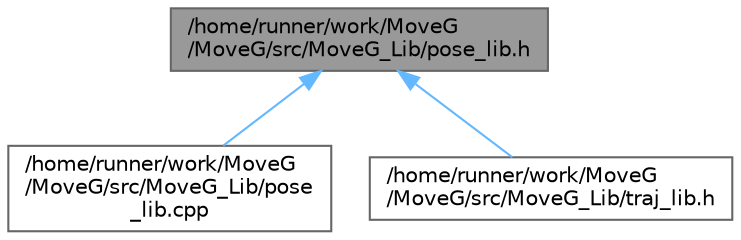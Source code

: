 digraph "/home/runner/work/MoveG/MoveG/src/MoveG_Lib/pose_lib.h"
{
 // LATEX_PDF_SIZE
  bgcolor="transparent";
  edge [fontname=Helvetica,fontsize=10,labelfontname=Helvetica,labelfontsize=10];
  node [fontname=Helvetica,fontsize=10,shape=box,height=0.2,width=0.4];
  Node1 [id="Node000001",label="/home/runner/work/MoveG\l/MoveG/src/MoveG_Lib/pose_lib.h",height=0.2,width=0.4,color="gray40", fillcolor="grey60", style="filled", fontcolor="black",tooltip="Classe per la rappresentazione di Pose."];
  Node1 -> Node2 [id="edge1_Node000001_Node000002",dir="back",color="steelblue1",style="solid",tooltip=" "];
  Node2 [id="Node000002",label="/home/runner/work/MoveG\l/MoveG/src/MoveG_Lib/pose\l_lib.cpp",height=0.2,width=0.4,color="grey40", fillcolor="white", style="filled",URL="$pose__lib_8cpp.html",tooltip="Classe per la rappresentazione di Pose."];
  Node1 -> Node3 [id="edge2_Node000001_Node000003",dir="back",color="steelblue1",style="solid",tooltip=" "];
  Node3 [id="Node000003",label="/home/runner/work/MoveG\l/MoveG/src/MoveG_Lib/traj_lib.h",height=0.2,width=0.4,color="grey40", fillcolor="white", style="filled",URL="$traj__lib_8h.html",tooltip="Classe per la rappresentazione di Traiettorie."];
}
